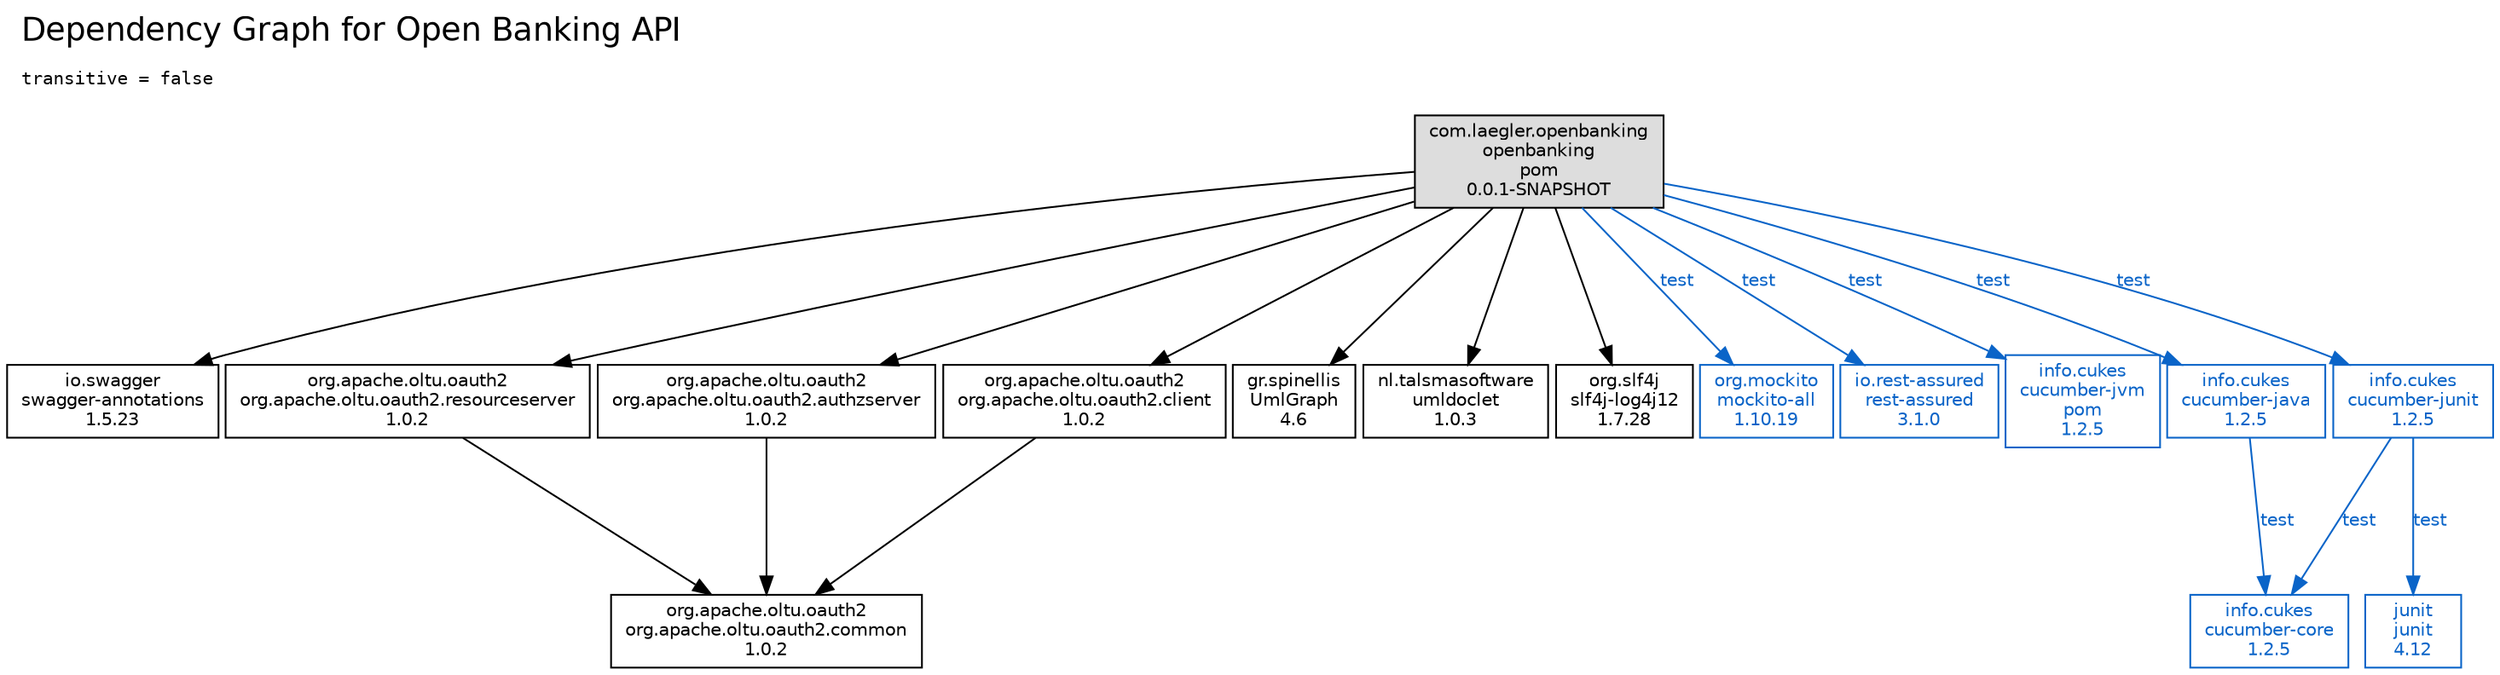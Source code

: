 digraph dependencies {

  graph [ label=<<table border="0" cellpadding="0" cellspacing="0"><tr><td>Dependency Graph for Open Banking API</td></tr><tr><td><font color="black" face="Courier" point-size="10"> </font></td></tr><tr><td align="LEFT"><font color="black" face="Courier" point-size="10">transitive = false</font></td></tr><tr><td><font color="black" face="Courier" point-size="10"> </font></td></tr></table>> labeljust="l" labelloc="t" fontsize="18" fontname="Helvetica" ranksep="1" rankdir="TB" nodesep=".05" ];
  node [ fontsize="10" fontname="Helvetica" shape="rectangle" ];
  edge [ fontsize="10" fontname="Helvetica" ];

  "0" [
    fontsize="10"
    label="com.laegler.openbanking\nopenbanking\npom\n0.0.1-SNAPSHOT"
    color="black"
    fontcolor="black"
    fillcolor="#dddddd"
    style="solid,filled"
  ];
  "1" [
    fontsize="10"
    label="io.swagger\nswagger-annotations\n1.5.23"
    color="black"
    fontcolor="black"
    fillcolor="white"
    style="solid,filled"
  ];
  "2" [
    fontsize="10"
    label="org.apache.oltu.oauth2\norg.apache.oltu.oauth2.common\n1.0.2"
    color="black"
    fontcolor="black"
    fillcolor="white"
    style="solid,filled"
  ];
  "6" [
    fontsize="10"
    label="org.apache.oltu.oauth2\norg.apache.oltu.oauth2.resourceserver\n1.0.2"
    color="black"
    fontcolor="black"
    fillcolor="white"
    style="solid,filled"
  ];
  "9" [
    fontsize="10"
    label="org.apache.oltu.oauth2\norg.apache.oltu.oauth2.authzserver\n1.0.2"
    color="black"
    fontcolor="black"
    fillcolor="white"
    style="solid,filled"
  ];
  "13" [
    fontsize="10"
    label="org.apache.oltu.oauth2\norg.apache.oltu.oauth2.client\n1.0.2"
    color="black"
    fontcolor="black"
    fillcolor="white"
    style="solid,filled"
  ];
  "16" [
    fontsize="10"
    label="gr.spinellis\nUmlGraph\n4.6"
    color="black"
    fontcolor="black"
    fillcolor="white"
    style="solid,filled"
  ];
  "17" [
    fontsize="10"
    label="nl.talsmasoftware\numldoclet\n1.0.3"
    color="black"
    fontcolor="black"
    fillcolor="white"
    style="solid,filled"
  ];
  "19" [
    fontsize="10"
    label="org.slf4j\nslf4j-log4j12\n1.7.28"
    color="black"
    fontcolor="black"
    fillcolor="white"
    style="solid,filled"
  ];
  "22" [
    fontsize="10"
    label="junit\njunit\n4.12"
    color="#0A64C8"
    fontcolor="#0A64C8"
    fillcolor="white"
    style="solid,filled"
  ];
  "24" [
    fontsize="10"
    label="org.mockito\nmockito-all\n1.10.19"
    color="#0A64C8"
    fontcolor="#0A64C8"
    fillcolor="white"
    style="solid,filled"
  ];
  "25" [
    fontsize="10"
    label="io.rest-assured\nrest-assured\n3.1.0"
    color="#0A64C8"
    fontcolor="#0A64C8"
    fillcolor="white"
    style="solid,filled"
  ];
  "53" [
    fontsize="10"
    label="info.cukes\ncucumber-jvm\npom\n1.2.5"
    color="#0A64C8"
    fontcolor="#0A64C8"
    fillcolor="white"
    style="solid,filled"
  ];
  "54" [
    fontsize="10"
    label="info.cukes\ncucumber-core\n1.2.5"
    color="#0A64C8"
    fontcolor="#0A64C8"
    fillcolor="white"
    style="solid,filled"
  ];
  "58" [
    fontsize="10"
    label="info.cukes\ncucumber-java\n1.2.5"
    color="#0A64C8"
    fontcolor="#0A64C8"
    fillcolor="white"
    style="solid,filled"
  ];
  "60" [
    fontsize="10"
    label="info.cukes\ncucumber-junit\n1.2.5"
    color="#0A64C8"
    fontcolor="#0A64C8"
    fillcolor="white"
    style="solid,filled"
  ];

  "0" -> "1" [
    label=""
    style="solid"
    color="black"
    fontcolor="black"
    weight="1.0"
  ];
  "0" -> "6" [
    label=""
    style="solid"
    color="black"
    fontcolor="black"
    weight="1.0"
  ];
  "0" -> "9" [
    label=""
    style="solid"
    color="black"
    fontcolor="black"
    weight="1.0"
  ];
  "0" -> "13" [
    label=""
    style="solid"
    color="black"
    fontcolor="black"
    weight="1.0"
  ];
  "0" -> "16" [
    label=""
    style="solid"
    color="black"
    fontcolor="black"
    weight="1.0"
  ];
  "0" -> "17" [
    label=""
    style="solid"
    color="black"
    fontcolor="black"
    weight="1.0"
  ];
  "0" -> "19" [
    label=""
    style="solid"
    color="black"
    fontcolor="black"
    weight="1.0"
  ];
  "0" -> "24" [
    label="test"
    style="solid"
    color="#0A64C8"
    fontcolor="#0A64C8"
    weight="1.0"
  ];
  "0" -> "25" [
    label="test"
    style="solid"
    color="#0A64C8"
    fontcolor="#0A64C8"
    weight="1.0"
  ];
  "0" -> "53" [
    label="test"
    style="solid"
    color="#0A64C8"
    fontcolor="#0A64C8"
    weight="1.0"
  ];
  "0" -> "58" [
    label="test"
    style="solid"
    color="#0A64C8"
    fontcolor="#0A64C8"
    weight="1.0"
  ];
  "0" -> "60" [
    label="test"
    style="solid"
    color="#0A64C8"
    fontcolor="#0A64C8"
    weight="1.0"
  ];
  "6" -> "2" [
    label=""
    style="solid"
    color="black"
    fontcolor="black"
    weight="1.0"
  ];
  "9" -> "2" [
    label=""
    style="solid"
    color="black"
    fontcolor="black"
    weight="1.0"
  ];
  "13" -> "2" [
    label=""
    style="solid"
    color="black"
    fontcolor="black"
    weight="1.0"
  ];
  "58" -> "54" [
    label="test"
    style="solid"
    color="#0A64C8"
    fontcolor="#0A64C8"
    weight="1.0"
  ];
  "60" -> "54" [
    label="test"
    style="solid"
    color="#0A64C8"
    fontcolor="#0A64C8"
    weight="1.0"
  ];
  "60" -> "22" [
    label="test"
    style="solid"
    color="#0A64C8"
    fontcolor="#0A64C8"
    weight="1.0"
  ];
}
